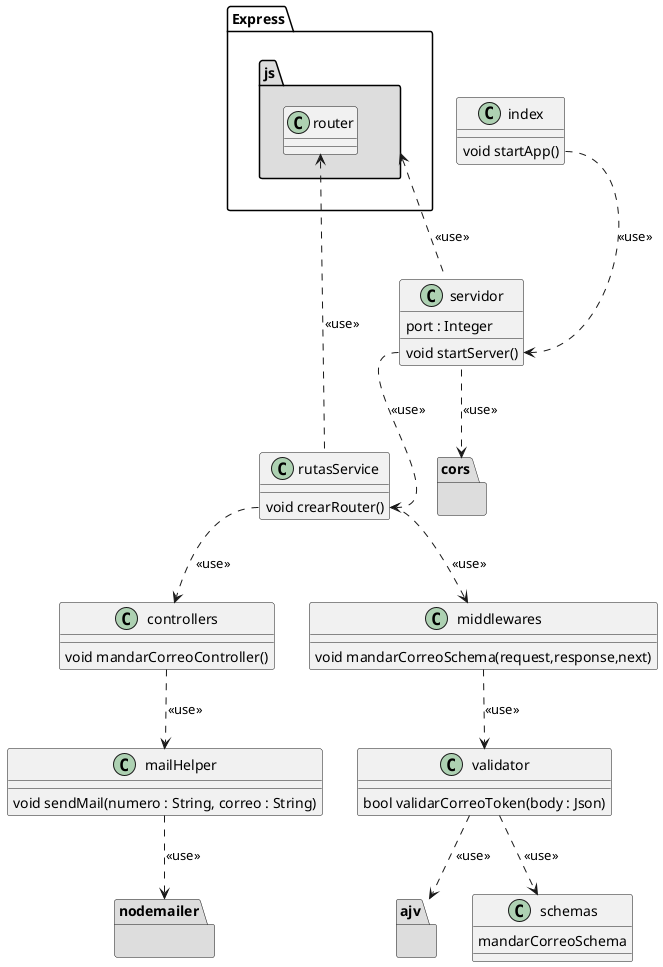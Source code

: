 @startuml
package "Express.js" #DDDDDD {
    class router
}
package "cors" #DDDDDD {

}
package "nodemailer" #DDDDDD {

}
package "ajv" #DDDDDD {

}


class "index" {
    void startApp()
}
class "servidor" {
    port : Integer
    void startServer()
}

class "rutasService" {
    void crearRouter()
}

class "controllers" {
    void mandarCorreoController()
}




class "mailHelper" {
    void sendMail(numero : String, correo : String)
}

class "middlewares" {
    void mandarCorreoSchema(request,response,next)
}

class "validator" {
    bool validarCorreoToken(body : Json)
}

class "schemas" {
    mandarCorreoSchema
}


Express.js <.. servidor  : "<<use>>"


index::startApp   ..>  servidor::startServer : "<<use>>"

servidor ..> cors : "<<use>>"
servidor::startServer ..> rutasService::crearRouter : "<<use>>"

rutasService::crearRouter ..> controllers : "<<use>>"
rutasService::crearRouter ..> middlewares : "<<use>>"
rutasService ..> router : "<<use>>"


controllers ..> mailHelper : "<<use>>"



mailHelper ..> "nodemailer": "<<use>>"

middlewares ..> validator : "<<use>>"

validator ..> schemas : "<<use>>"
validator ..> ajv : "<<use>>"
@enduml